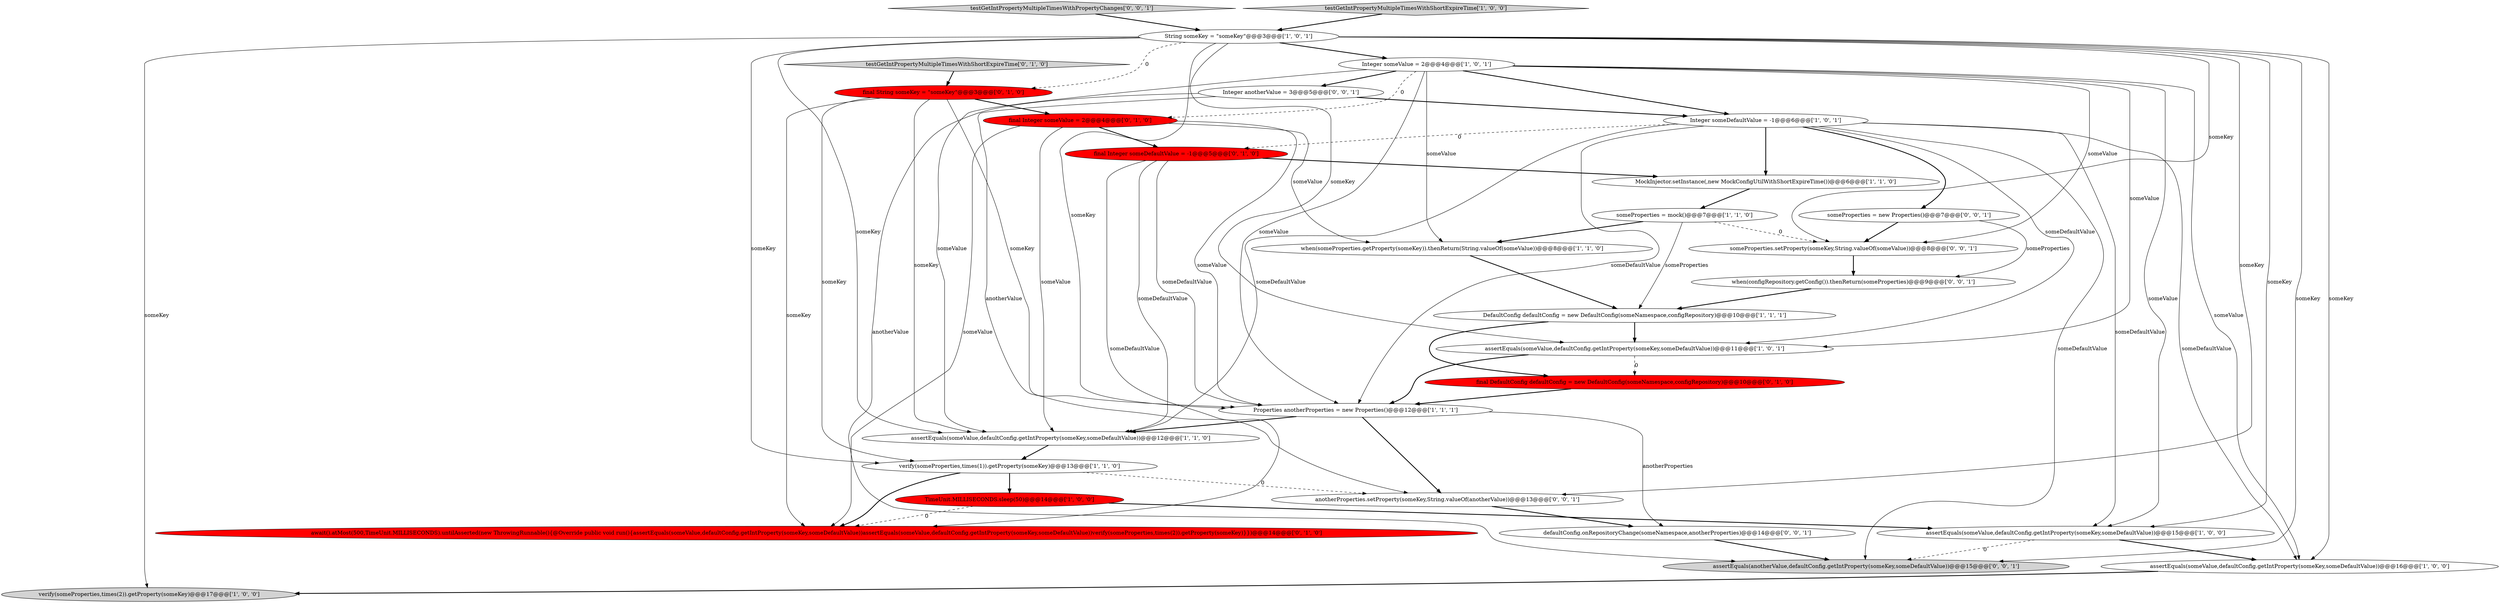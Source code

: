 digraph {
14 [style = filled, label = "verify(someProperties,times(2)).getProperty(someKey)@@@17@@@['1', '0', '0']", fillcolor = lightgray, shape = ellipse image = "AAA0AAABBB1BBB"];
27 [style = filled, label = "someProperties.setProperty(someKey,String.valueOf(someValue))@@@8@@@['0', '0', '1']", fillcolor = white, shape = ellipse image = "AAA0AAABBB3BBB"];
10 [style = filled, label = "String someKey = \"someKey\"@@@3@@@['1', '0', '1']", fillcolor = white, shape = ellipse image = "AAA0AAABBB1BBB"];
12 [style = filled, label = "MockInjector.setInstance(,new MockConfigUtilWithShortExpireTime())@@@6@@@['1', '1', '0']", fillcolor = white, shape = ellipse image = "AAA0AAABBB1BBB"];
0 [style = filled, label = "assertEquals(someValue,defaultConfig.getIntProperty(someKey,someDefaultValue))@@@12@@@['1', '1', '0']", fillcolor = white, shape = ellipse image = "AAA0AAABBB1BBB"];
2 [style = filled, label = "TimeUnit.MILLISECONDS.sleep(50)@@@14@@@['1', '0', '0']", fillcolor = red, shape = ellipse image = "AAA1AAABBB1BBB"];
22 [style = filled, label = "Integer anotherValue = 3@@@5@@@['0', '0', '1']", fillcolor = white, shape = ellipse image = "AAA0AAABBB3BBB"];
25 [style = filled, label = "testGetIntPropertyMultipleTimesWithPropertyChanges['0', '0', '1']", fillcolor = lightgray, shape = diamond image = "AAA0AAABBB3BBB"];
16 [style = filled, label = "testGetIntPropertyMultipleTimesWithShortExpireTime['0', '1', '0']", fillcolor = lightgray, shape = diamond image = "AAA0AAABBB2BBB"];
20 [style = filled, label = "final Integer someValue = 2@@@4@@@['0', '1', '0']", fillcolor = red, shape = ellipse image = "AAA1AAABBB2BBB"];
13 [style = filled, label = "testGetIntPropertyMultipleTimesWithShortExpireTime['1', '0', '0']", fillcolor = lightgray, shape = diamond image = "AAA0AAABBB1BBB"];
21 [style = filled, label = "final Integer someDefaultValue = -1@@@5@@@['0', '1', '0']", fillcolor = red, shape = ellipse image = "AAA1AAABBB2BBB"];
23 [style = filled, label = "someProperties = new Properties()@@@7@@@['0', '0', '1']", fillcolor = white, shape = ellipse image = "AAA0AAABBB3BBB"];
28 [style = filled, label = "defaultConfig.onRepositoryChange(someNamespace,anotherProperties)@@@14@@@['0', '0', '1']", fillcolor = white, shape = ellipse image = "AAA0AAABBB3BBB"];
6 [style = filled, label = "assertEquals(someValue,defaultConfig.getIntProperty(someKey,someDefaultValue))@@@11@@@['1', '0', '1']", fillcolor = white, shape = ellipse image = "AAA0AAABBB1BBB"];
5 [style = filled, label = "Properties anotherProperties = new Properties()@@@12@@@['1', '1', '1']", fillcolor = white, shape = ellipse image = "AAA0AAABBB1BBB"];
18 [style = filled, label = "await().atMost(500,TimeUnit.MILLISECONDS).untilAsserted(new ThrowingRunnable(){@Override public void run(){assertEquals(someValue,defaultConfig.getIntProperty(someKey,someDefaultValue))assertEquals(someValue,defaultConfig.getIntProperty(someKey,someDefaultValue))verify(someProperties,times(2)).getProperty(someKey)}})@@@14@@@['0', '1', '0']", fillcolor = red, shape = ellipse image = "AAA1AAABBB2BBB"];
8 [style = filled, label = "assertEquals(someValue,defaultConfig.getIntProperty(someKey,someDefaultValue))@@@15@@@['1', '0', '0']", fillcolor = white, shape = ellipse image = "AAA0AAABBB1BBB"];
7 [style = filled, label = "verify(someProperties,times(1)).getProperty(someKey)@@@13@@@['1', '1', '0']", fillcolor = white, shape = ellipse image = "AAA0AAABBB1BBB"];
17 [style = filled, label = "final String someKey = \"someKey\"@@@3@@@['0', '1', '0']", fillcolor = red, shape = ellipse image = "AAA1AAABBB2BBB"];
19 [style = filled, label = "final DefaultConfig defaultConfig = new DefaultConfig(someNamespace,configRepository)@@@10@@@['0', '1', '0']", fillcolor = red, shape = ellipse image = "AAA1AAABBB2BBB"];
4 [style = filled, label = "Integer someValue = 2@@@4@@@['1', '0', '1']", fillcolor = white, shape = ellipse image = "AAA0AAABBB1BBB"];
15 [style = filled, label = "when(someProperties.getProperty(someKey)).thenReturn(String.valueOf(someValue))@@@8@@@['1', '1', '0']", fillcolor = white, shape = ellipse image = "AAA0AAABBB1BBB"];
11 [style = filled, label = "Integer someDefaultValue = -1@@@6@@@['1', '0', '1']", fillcolor = white, shape = ellipse image = "AAA0AAABBB1BBB"];
1 [style = filled, label = "someProperties = mock()@@@7@@@['1', '1', '0']", fillcolor = white, shape = ellipse image = "AAA0AAABBB1BBB"];
24 [style = filled, label = "anotherProperties.setProperty(someKey,String.valueOf(anotherValue))@@@13@@@['0', '0', '1']", fillcolor = white, shape = ellipse image = "AAA0AAABBB3BBB"];
3 [style = filled, label = "DefaultConfig defaultConfig = new DefaultConfig(someNamespace,configRepository)@@@10@@@['1', '1', '1']", fillcolor = white, shape = ellipse image = "AAA0AAABBB1BBB"];
9 [style = filled, label = "assertEquals(someValue,defaultConfig.getIntProperty(someKey,someDefaultValue))@@@16@@@['1', '0', '0']", fillcolor = white, shape = ellipse image = "AAA0AAABBB1BBB"];
26 [style = filled, label = "when(configRepository.getConfig()).thenReturn(someProperties)@@@9@@@['0', '0', '1']", fillcolor = white, shape = ellipse image = "AAA0AAABBB3BBB"];
29 [style = filled, label = "assertEquals(anotherValue,defaultConfig.getIntProperty(someKey,someDefaultValue))@@@15@@@['0', '0', '1']", fillcolor = lightgray, shape = ellipse image = "AAA0AAABBB3BBB"];
13->10 [style = bold, label=""];
24->28 [style = bold, label=""];
28->29 [style = bold, label=""];
4->9 [style = solid, label="someValue"];
11->0 [style = solid, label="someDefaultValue"];
10->5 [style = solid, label="someKey"];
10->0 [style = solid, label="someKey"];
23->27 [style = bold, label=""];
4->5 [style = solid, label="someValue"];
21->0 [style = solid, label="someDefaultValue"];
10->27 [style = solid, label="someKey"];
26->3 [style = bold, label=""];
1->15 [style = bold, label=""];
1->27 [style = dashed, label="0"];
10->9 [style = solid, label="someKey"];
10->8 [style = solid, label="someKey"];
17->0 [style = solid, label="someKey"];
20->15 [style = solid, label="someValue"];
5->28 [style = solid, label="anotherProperties"];
21->5 [style = solid, label="someDefaultValue"];
3->6 [style = bold, label=""];
11->12 [style = bold, label=""];
17->18 [style = solid, label="someKey"];
16->17 [style = bold, label=""];
11->8 [style = solid, label="someDefaultValue"];
11->5 [style = solid, label="someDefaultValue"];
20->5 [style = solid, label="someValue"];
15->3 [style = bold, label=""];
12->1 [style = bold, label=""];
10->14 [style = solid, label="someKey"];
17->5 [style = solid, label="someKey"];
4->6 [style = solid, label="someValue"];
22->24 [style = solid, label="anotherValue"];
23->26 [style = solid, label="someProperties"];
4->27 [style = solid, label="someValue"];
4->0 [style = solid, label="someValue"];
0->7 [style = bold, label=""];
21->12 [style = bold, label=""];
20->21 [style = bold, label=""];
17->7 [style = solid, label="someKey"];
19->5 [style = bold, label=""];
6->5 [style = bold, label=""];
10->29 [style = solid, label="someKey"];
20->0 [style = solid, label="someValue"];
21->18 [style = solid, label="someDefaultValue"];
22->29 [style = solid, label="anotherValue"];
5->0 [style = bold, label=""];
3->19 [style = bold, label=""];
7->24 [style = dashed, label="0"];
10->6 [style = solid, label="someKey"];
11->9 [style = solid, label="someDefaultValue"];
7->2 [style = bold, label=""];
4->20 [style = dashed, label="0"];
5->24 [style = bold, label=""];
4->15 [style = solid, label="someValue"];
6->19 [style = dashed, label="0"];
8->9 [style = bold, label=""];
9->14 [style = bold, label=""];
10->4 [style = bold, label=""];
7->18 [style = bold, label=""];
1->3 [style = solid, label="someProperties"];
11->29 [style = solid, label="someDefaultValue"];
10->17 [style = dashed, label="0"];
2->18 [style = dashed, label="0"];
25->10 [style = bold, label=""];
11->6 [style = solid, label="someDefaultValue"];
4->11 [style = bold, label=""];
10->7 [style = solid, label="someKey"];
11->23 [style = bold, label=""];
20->18 [style = solid, label="someValue"];
4->22 [style = bold, label=""];
22->11 [style = bold, label=""];
8->29 [style = dashed, label="0"];
10->24 [style = solid, label="someKey"];
2->8 [style = bold, label=""];
4->8 [style = solid, label="someValue"];
17->20 [style = bold, label=""];
27->26 [style = bold, label=""];
11->21 [style = dashed, label="0"];
}
